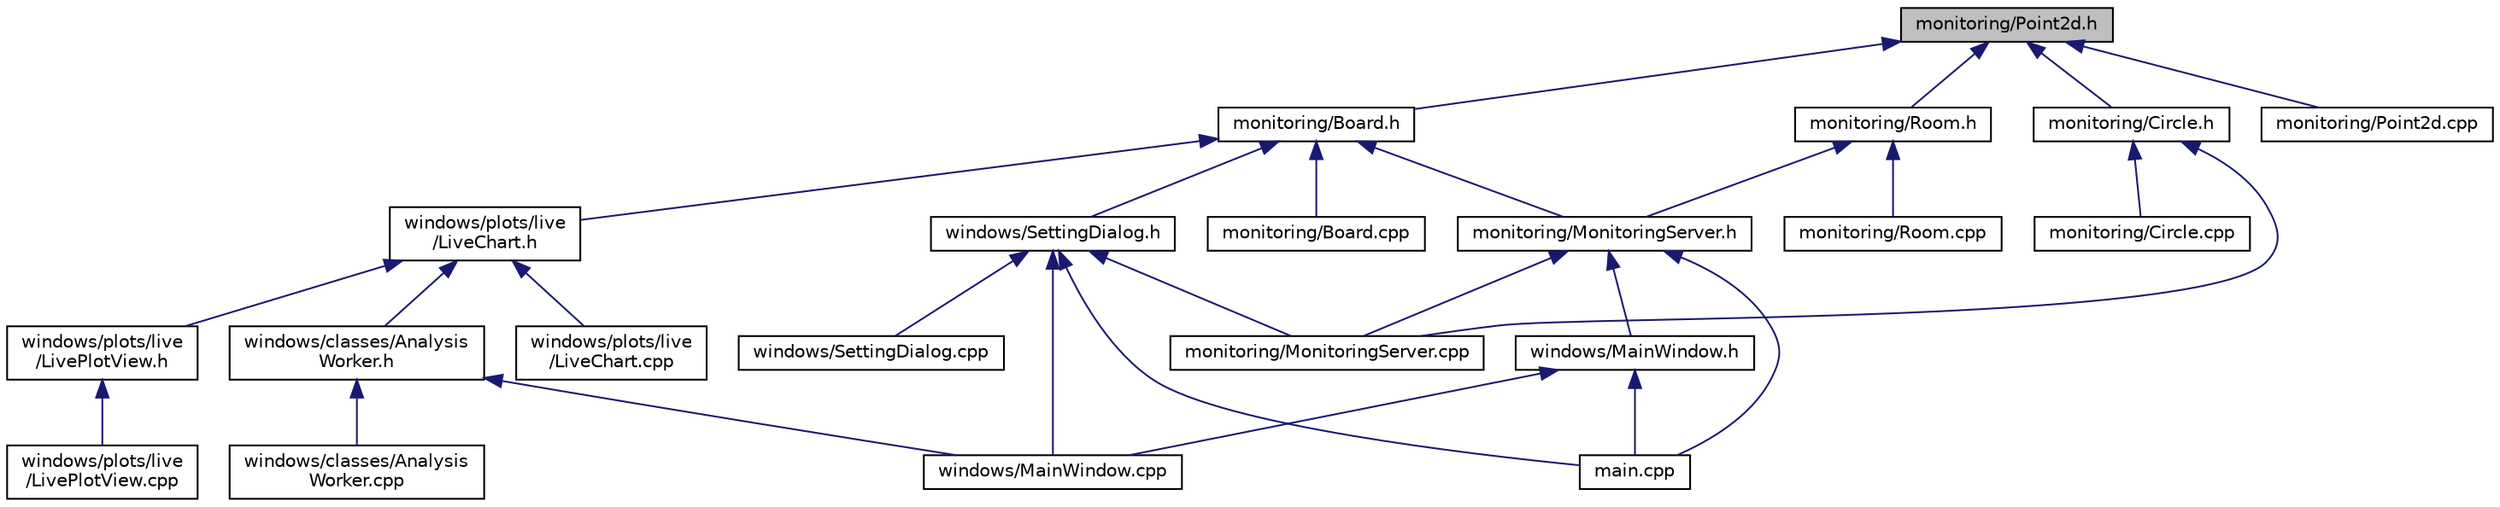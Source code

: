 digraph "monitoring/Point2d.h"
{
  edge [fontname="Helvetica",fontsize="10",labelfontname="Helvetica",labelfontsize="10"];
  node [fontname="Helvetica",fontsize="10",shape=record];
  Node3 [label="monitoring/Point2d.h",height=0.2,width=0.4,color="black", fillcolor="grey75", style="filled", fontcolor="black"];
  Node3 -> Node4 [dir="back",color="midnightblue",fontsize="10",style="solid"];
  Node4 [label="monitoring/Board.h",height=0.2,width=0.4,color="black", fillcolor="white", style="filled",URL="$_board_8h.html"];
  Node4 -> Node5 [dir="back",color="midnightblue",fontsize="10",style="solid"];
  Node5 [label="monitoring/MonitoringServer.h",height=0.2,width=0.4,color="black", fillcolor="white", style="filled",URL="$_monitoring_server_8h.html"];
  Node5 -> Node6 [dir="back",color="midnightblue",fontsize="10",style="solid"];
  Node6 [label="main.cpp",height=0.2,width=0.4,color="black", fillcolor="white", style="filled",URL="$main_8cpp.html"];
  Node5 -> Node7 [dir="back",color="midnightblue",fontsize="10",style="solid"];
  Node7 [label="windows/MainWindow.h",height=0.2,width=0.4,color="black", fillcolor="white", style="filled",URL="$_main_window_8h.html"];
  Node7 -> Node6 [dir="back",color="midnightblue",fontsize="10",style="solid"];
  Node7 -> Node8 [dir="back",color="midnightblue",fontsize="10",style="solid"];
  Node8 [label="windows/MainWindow.cpp",height=0.2,width=0.4,color="black", fillcolor="white", style="filled",URL="$_main_window_8cpp.html"];
  Node5 -> Node9 [dir="back",color="midnightblue",fontsize="10",style="solid"];
  Node9 [label="monitoring/MonitoringServer.cpp",height=0.2,width=0.4,color="black", fillcolor="white", style="filled",URL="$_monitoring_server_8cpp.html"];
  Node4 -> Node10 [dir="back",color="midnightblue",fontsize="10",style="solid"];
  Node10 [label="windows/SettingDialog.h",height=0.2,width=0.4,color="black", fillcolor="white", style="filled",URL="$_setting_dialog_8h.html"];
  Node10 -> Node6 [dir="back",color="midnightblue",fontsize="10",style="solid"];
  Node10 -> Node9 [dir="back",color="midnightblue",fontsize="10",style="solid"];
  Node10 -> Node8 [dir="back",color="midnightblue",fontsize="10",style="solid"];
  Node10 -> Node11 [dir="back",color="midnightblue",fontsize="10",style="solid"];
  Node11 [label="windows/SettingDialog.cpp",height=0.2,width=0.4,color="black", fillcolor="white", style="filled",URL="$_setting_dialog_8cpp.html"];
  Node4 -> Node12 [dir="back",color="midnightblue",fontsize="10",style="solid"];
  Node12 [label="monitoring/Board.cpp",height=0.2,width=0.4,color="black", fillcolor="white", style="filled",URL="$_board_8cpp.html"];
  Node4 -> Node13 [dir="back",color="midnightblue",fontsize="10",style="solid"];
  Node13 [label="windows/plots/live\l/LiveChart.h",height=0.2,width=0.4,color="black", fillcolor="white", style="filled",URL="$_live_chart_8h.html"];
  Node13 -> Node14 [dir="back",color="midnightblue",fontsize="10",style="solid"];
  Node14 [label="windows/classes/Analysis\lWorker.h",height=0.2,width=0.4,color="black", fillcolor="white", style="filled",URL="$_analysis_worker_8h.html"];
  Node14 -> Node15 [dir="back",color="midnightblue",fontsize="10",style="solid"];
  Node15 [label="windows/classes/Analysis\lWorker.cpp",height=0.2,width=0.4,color="black", fillcolor="white", style="filled",URL="$_analysis_worker_8cpp.html"];
  Node14 -> Node8 [dir="back",color="midnightblue",fontsize="10",style="solid"];
  Node13 -> Node16 [dir="back",color="midnightblue",fontsize="10",style="solid"];
  Node16 [label="windows/plots/live\l/LiveChart.cpp",height=0.2,width=0.4,color="black", fillcolor="white", style="filled",URL="$_live_chart_8cpp.html"];
  Node13 -> Node17 [dir="back",color="midnightblue",fontsize="10",style="solid"];
  Node17 [label="windows/plots/live\l/LivePlotView.h",height=0.2,width=0.4,color="black", fillcolor="white", style="filled",URL="$_live_plot_view_8h.html"];
  Node17 -> Node18 [dir="back",color="midnightblue",fontsize="10",style="solid"];
  Node18 [label="windows/plots/live\l/LivePlotView.cpp",height=0.2,width=0.4,color="black", fillcolor="white", style="filled",URL="$_live_plot_view_8cpp.html"];
  Node3 -> Node19 [dir="back",color="midnightblue",fontsize="10",style="solid"];
  Node19 [label="monitoring/Room.h",height=0.2,width=0.4,color="black", fillcolor="white", style="filled",URL="$_room_8h.html"];
  Node19 -> Node5 [dir="back",color="midnightblue",fontsize="10",style="solid"];
  Node19 -> Node20 [dir="back",color="midnightblue",fontsize="10",style="solid"];
  Node20 [label="monitoring/Room.cpp",height=0.2,width=0.4,color="black", fillcolor="white", style="filled",URL="$_room_8cpp.html"];
  Node3 -> Node21 [dir="back",color="midnightblue",fontsize="10",style="solid"];
  Node21 [label="monitoring/Circle.h",height=0.2,width=0.4,color="black", fillcolor="white", style="filled",URL="$_circle_8h.html"];
  Node21 -> Node22 [dir="back",color="midnightblue",fontsize="10",style="solid"];
  Node22 [label="monitoring/Circle.cpp",height=0.2,width=0.4,color="black", fillcolor="white", style="filled",URL="$_circle_8cpp.html"];
  Node21 -> Node9 [dir="back",color="midnightblue",fontsize="10",style="solid"];
  Node3 -> Node23 [dir="back",color="midnightblue",fontsize="10",style="solid"];
  Node23 [label="monitoring/Point2d.cpp",height=0.2,width=0.4,color="black", fillcolor="white", style="filled",URL="$_point2d_8cpp.html"];
}
